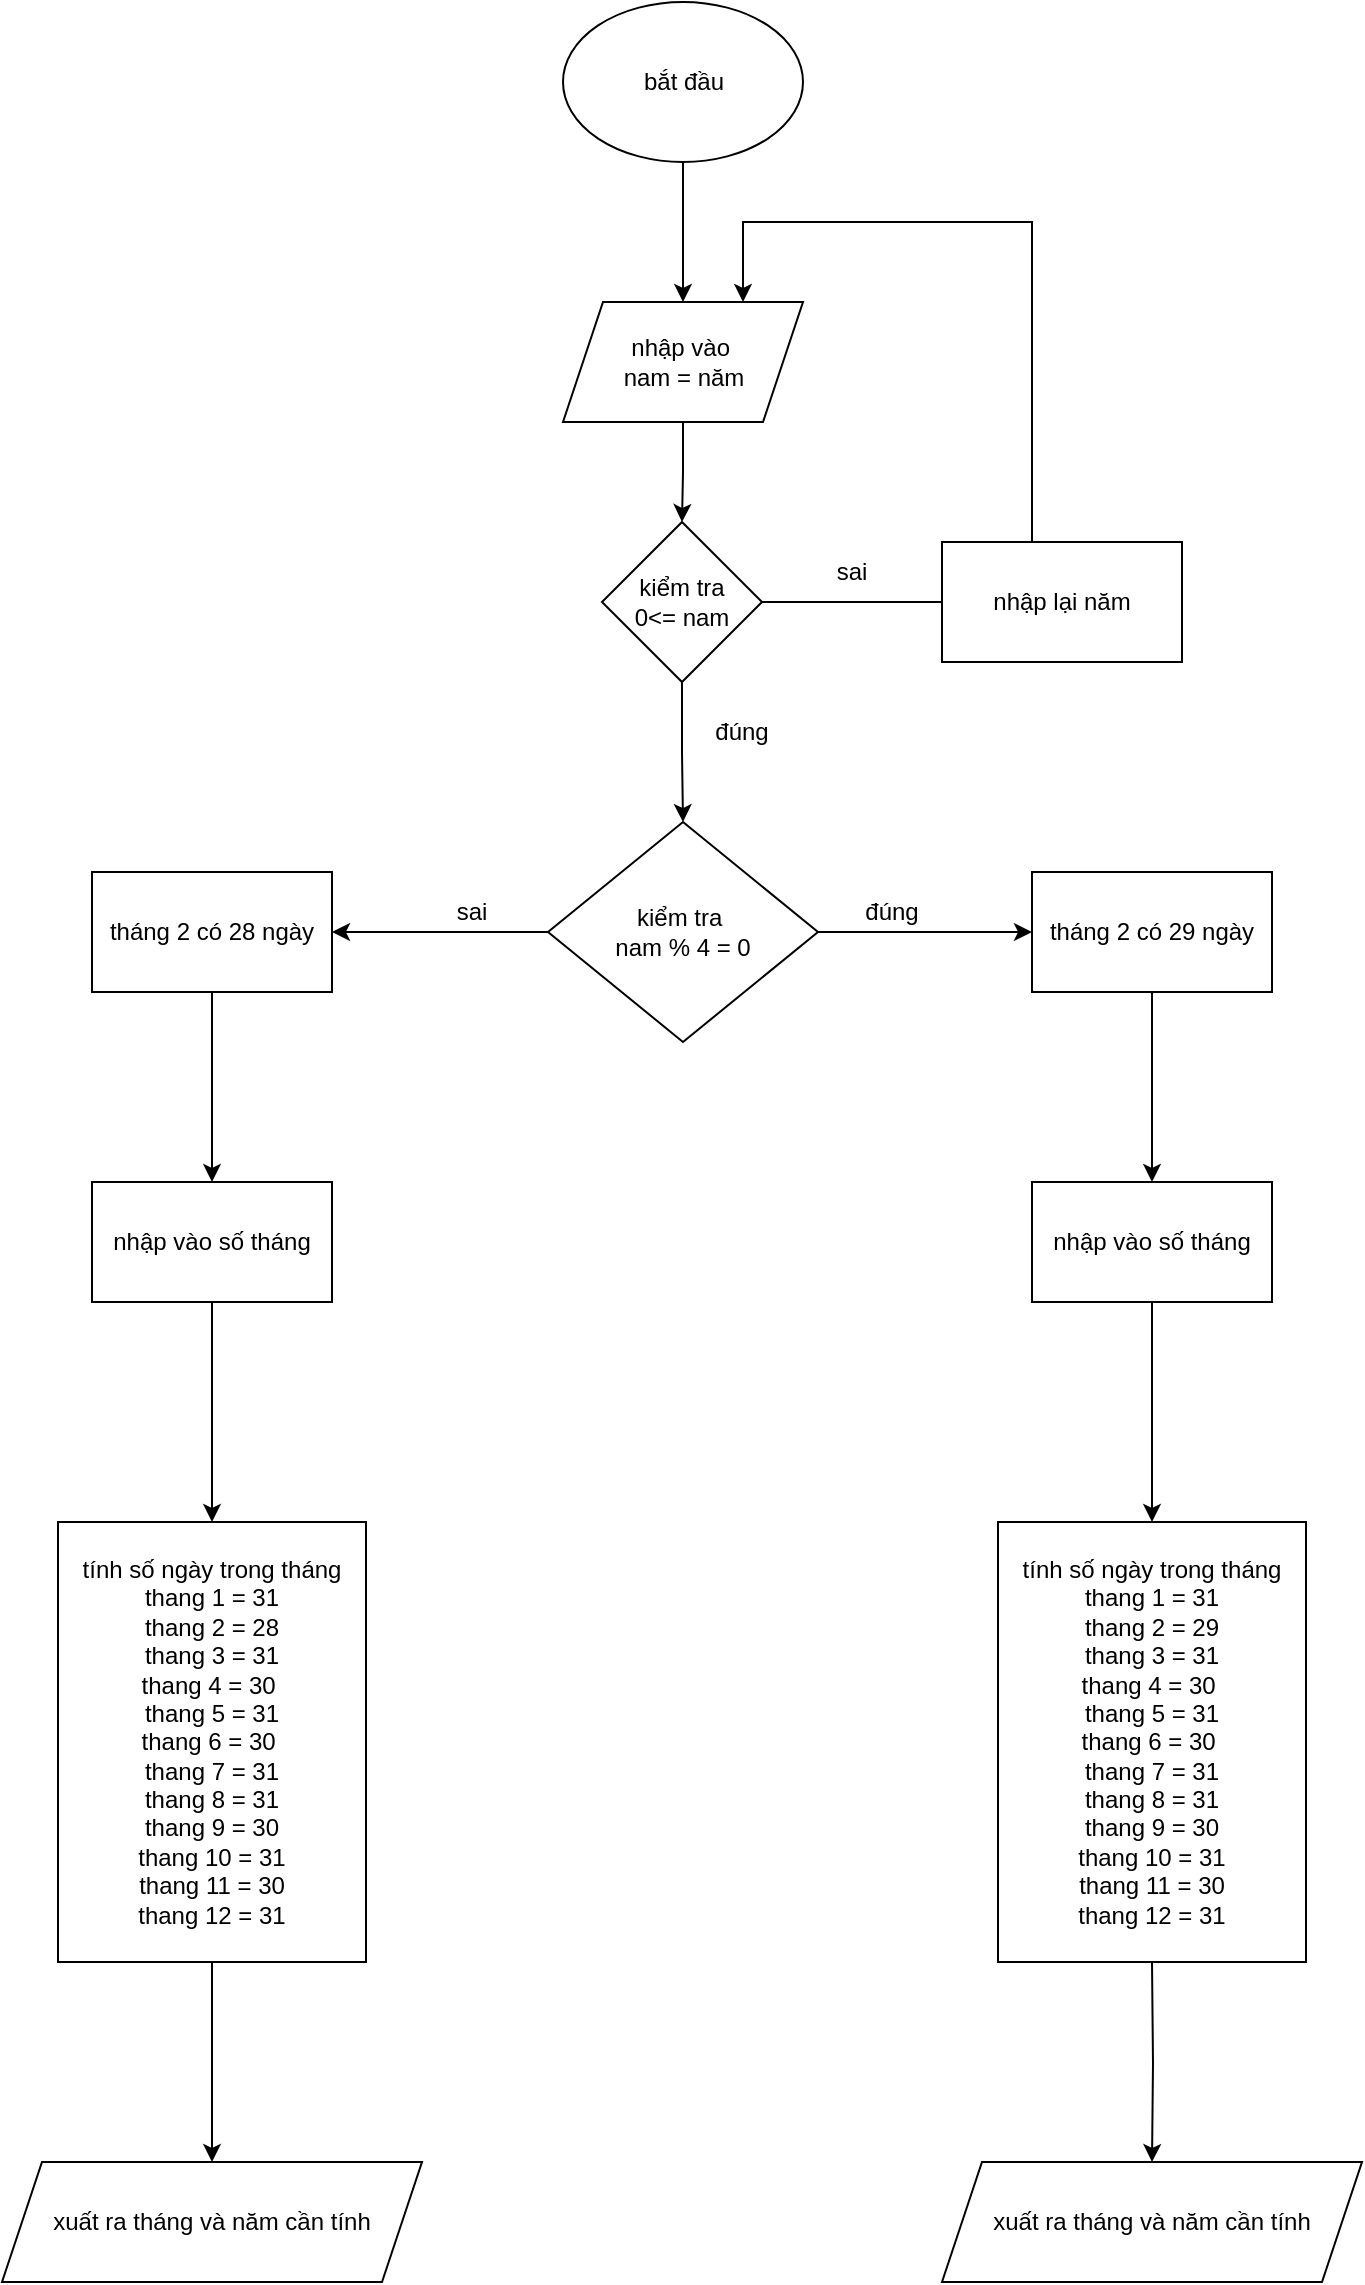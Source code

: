 <mxfile version="22.0.4" type="google">
  <diagram name="Page-1" id="HYVrEIYt-T85iGZboiKp">
    <mxGraphModel grid="1" page="1" gridSize="10" guides="1" tooltips="1" connect="1" arrows="1" fold="1" pageScale="1" pageWidth="850" pageHeight="1100" math="0" shadow="0">
      <root>
        <mxCell id="0" />
        <mxCell id="1" parent="0" />
        <mxCell id="fiSl2N6UgMdapChilT-T-3" style="edgeStyle=orthogonalEdgeStyle;rounded=0;orthogonalLoop=1;jettySize=auto;html=1;entryX=0.5;entryY=0;entryDx=0;entryDy=0;" edge="1" parent="1" source="fiSl2N6UgMdapChilT-T-1" target="fiSl2N6UgMdapChilT-T-2">
          <mxGeometry relative="1" as="geometry" />
        </mxCell>
        <mxCell id="fiSl2N6UgMdapChilT-T-1" value="bắt đầu" style="ellipse;whiteSpace=wrap;html=1;" vertex="1" parent="1">
          <mxGeometry x="365.5" y="-100" width="120" height="80" as="geometry" />
        </mxCell>
        <mxCell id="fiSl2N6UgMdapChilT-T-29" style="edgeStyle=orthogonalEdgeStyle;rounded=0;orthogonalLoop=1;jettySize=auto;html=1;entryX=0.5;entryY=0;entryDx=0;entryDy=0;" edge="1" parent="1" source="fiSl2N6UgMdapChilT-T-2" target="fiSl2N6UgMdapChilT-T-28">
          <mxGeometry relative="1" as="geometry" />
        </mxCell>
        <mxCell id="fiSl2N6UgMdapChilT-T-2" value="nhập vào&amp;nbsp;&lt;br&gt;nam = năm" style="shape=parallelogram;perimeter=parallelogramPerimeter;whiteSpace=wrap;html=1;fixedSize=1;" vertex="1" parent="1">
          <mxGeometry x="365.5" y="50" width="120" height="60" as="geometry" />
        </mxCell>
        <mxCell id="fiSl2N6UgMdapChilT-T-7" style="edgeStyle=orthogonalEdgeStyle;rounded=0;orthogonalLoop=1;jettySize=auto;html=1;entryX=1;entryY=0.5;entryDx=0;entryDy=0;" edge="1" parent="1" source="fiSl2N6UgMdapChilT-T-4" target="fiSl2N6UgMdapChilT-T-6">
          <mxGeometry relative="1" as="geometry" />
        </mxCell>
        <mxCell id="fiSl2N6UgMdapChilT-T-9" style="edgeStyle=orthogonalEdgeStyle;rounded=0;orthogonalLoop=1;jettySize=auto;html=1;entryX=0;entryY=0.5;entryDx=0;entryDy=0;" edge="1" parent="1" source="fiSl2N6UgMdapChilT-T-4" target="fiSl2N6UgMdapChilT-T-8">
          <mxGeometry relative="1" as="geometry" />
        </mxCell>
        <mxCell id="fiSl2N6UgMdapChilT-T-4" value="kiểm tra&amp;nbsp;&lt;br&gt;nam % 4 = 0" style="rhombus;whiteSpace=wrap;html=1;" vertex="1" parent="1">
          <mxGeometry x="358" y="310" width="135" height="110" as="geometry" />
        </mxCell>
        <mxCell id="fiSl2N6UgMdapChilT-T-6" value="tháng 2 có 28 ngày" style="rounded=0;whiteSpace=wrap;html=1;" vertex="1" parent="1">
          <mxGeometry x="130" y="335" width="120" height="60" as="geometry" />
        </mxCell>
        <mxCell id="fiSl2N6UgMdapChilT-T-8" value="tháng 2 có 29 ngày" style="rounded=0;whiteSpace=wrap;html=1;" vertex="1" parent="1">
          <mxGeometry x="600" y="335" width="120" height="60" as="geometry" />
        </mxCell>
        <mxCell id="fiSl2N6UgMdapChilT-T-10" value="sai" style="text;html=1;strokeColor=none;fillColor=none;align=center;verticalAlign=middle;whiteSpace=wrap;rounded=0;" vertex="1" parent="1">
          <mxGeometry x="290" y="340" width="60" height="30" as="geometry" />
        </mxCell>
        <mxCell id="fiSl2N6UgMdapChilT-T-11" value="đúng" style="text;html=1;strokeColor=none;fillColor=none;align=center;verticalAlign=middle;whiteSpace=wrap;rounded=0;" vertex="1" parent="1">
          <mxGeometry x="500" y="340" width="60" height="30" as="geometry" />
        </mxCell>
        <mxCell id="fiSl2N6UgMdapChilT-T-18" style="edgeStyle=orthogonalEdgeStyle;rounded=0;orthogonalLoop=1;jettySize=auto;html=1;entryX=0.5;entryY=0;entryDx=0;entryDy=0;" edge="1" parent="1" source="fiSl2N6UgMdapChilT-T-14" target="fiSl2N6UgMdapChilT-T-19">
          <mxGeometry relative="1" as="geometry">
            <mxPoint x="426" y="620" as="targetPoint" />
          </mxGeometry>
        </mxCell>
        <mxCell id="fiSl2N6UgMdapChilT-T-14" value="nhập vào số tháng" style="rounded=0;whiteSpace=wrap;html=1;" vertex="1" parent="1">
          <mxGeometry x="130" y="490" width="120" height="60" as="geometry" />
        </mxCell>
        <mxCell id="fiSl2N6UgMdapChilT-T-16" value="" style="endArrow=classic;html=1;rounded=0;entryX=0.5;entryY=0;entryDx=0;entryDy=0;exitX=0.5;exitY=1;exitDx=0;exitDy=0;" edge="1" parent="1" source="fiSl2N6UgMdapChilT-T-6" target="fiSl2N6UgMdapChilT-T-14">
          <mxGeometry width="50" height="50" relative="1" as="geometry">
            <mxPoint x="380" y="500" as="sourcePoint" />
            <mxPoint x="430" y="450" as="targetPoint" />
          </mxGeometry>
        </mxCell>
        <mxCell id="fiSl2N6UgMdapChilT-T-24" style="edgeStyle=orthogonalEdgeStyle;rounded=0;orthogonalLoop=1;jettySize=auto;html=1;entryX=0.5;entryY=0;entryDx=0;entryDy=0;" edge="1" parent="1" source="fiSl2N6UgMdapChilT-T-19" target="fiSl2N6UgMdapChilT-T-25">
          <mxGeometry relative="1" as="geometry">
            <mxPoint x="190" y="960" as="targetPoint" />
          </mxGeometry>
        </mxCell>
        <mxCell id="fiSl2N6UgMdapChilT-T-19" value="tính số ngày trong tháng&lt;br&gt;thang 1 = 31&lt;br&gt;thang 2 = 28&lt;br&gt;thang 3 = 31&lt;br&gt;thang 4 = 30&amp;nbsp;&lt;br&gt;thang 5 = 31&lt;br&gt;thang 6 = 30&amp;nbsp;&lt;br&gt;thang 7 = 31&lt;br&gt;thang 8 = 31&lt;br&gt;thang 9 = 30&lt;br&gt;thang 10 = 31&lt;br&gt;thang 11 = 30&lt;br&gt;thang 12 = 31" style="rounded=0;whiteSpace=wrap;html=1;" vertex="1" parent="1">
          <mxGeometry x="113" y="660" width="154" height="220" as="geometry" />
        </mxCell>
        <mxCell id="fiSl2N6UgMdapChilT-T-20" style="edgeStyle=orthogonalEdgeStyle;rounded=0;orthogonalLoop=1;jettySize=auto;html=1;entryX=0.5;entryY=0;entryDx=0;entryDy=0;" edge="1" parent="1" source="fiSl2N6UgMdapChilT-T-21" target="fiSl2N6UgMdapChilT-T-22">
          <mxGeometry relative="1" as="geometry">
            <mxPoint x="896" y="620" as="targetPoint" />
          </mxGeometry>
        </mxCell>
        <mxCell id="fiSl2N6UgMdapChilT-T-21" value="nhập vào số tháng" style="rounded=0;whiteSpace=wrap;html=1;" vertex="1" parent="1">
          <mxGeometry x="600" y="490" width="120" height="60" as="geometry" />
        </mxCell>
        <mxCell id="fiSl2N6UgMdapChilT-T-22" value="tính số ngày trong tháng&lt;br&gt;thang 1 = 31&lt;br&gt;thang 2 = 29&lt;br&gt;thang 3 = 31&lt;br&gt;thang 4 = 30&amp;nbsp;&lt;br&gt;thang 5 = 31&lt;br&gt;thang 6 = 30&amp;nbsp;&lt;br&gt;thang 7 = 31&lt;br&gt;thang 8 = 31&lt;br&gt;thang 9 = 30&lt;br&gt;thang 10 = 31&lt;br&gt;thang 11 = 30&lt;br&gt;thang 12 = 31" style="rounded=0;whiteSpace=wrap;html=1;" vertex="1" parent="1">
          <mxGeometry x="583" y="660" width="154" height="220" as="geometry" />
        </mxCell>
        <mxCell id="fiSl2N6UgMdapChilT-T-23" value="" style="endArrow=classic;html=1;rounded=0;entryX=0.5;entryY=0;entryDx=0;entryDy=0;exitX=0.5;exitY=1;exitDx=0;exitDy=0;" edge="1" parent="1" target="fiSl2N6UgMdapChilT-T-21">
          <mxGeometry width="50" height="50" relative="1" as="geometry">
            <mxPoint x="660" y="395" as="sourcePoint" />
            <mxPoint x="900" y="450" as="targetPoint" />
          </mxGeometry>
        </mxCell>
        <mxCell id="fiSl2N6UgMdapChilT-T-25" value="xuất ra tháng và năm cần tính" style="shape=parallelogram;perimeter=parallelogramPerimeter;whiteSpace=wrap;html=1;fixedSize=1;" vertex="1" parent="1">
          <mxGeometry x="85" y="980" width="210" height="60" as="geometry" />
        </mxCell>
        <mxCell id="fiSl2N6UgMdapChilT-T-26" value="xuất ra tháng và năm cần tính" style="shape=parallelogram;perimeter=parallelogramPerimeter;whiteSpace=wrap;html=1;fixedSize=1;" vertex="1" parent="1">
          <mxGeometry x="555" y="980" width="210" height="60" as="geometry" />
        </mxCell>
        <mxCell id="fiSl2N6UgMdapChilT-T-27" style="edgeStyle=orthogonalEdgeStyle;rounded=0;orthogonalLoop=1;jettySize=auto;html=1;entryX=0.5;entryY=0;entryDx=0;entryDy=0;" edge="1" parent="1" target="fiSl2N6UgMdapChilT-T-26">
          <mxGeometry relative="1" as="geometry">
            <mxPoint x="660" y="960" as="targetPoint" />
            <mxPoint x="660" y="880" as="sourcePoint" />
          </mxGeometry>
        </mxCell>
        <mxCell id="fiSl2N6UgMdapChilT-T-30" style="edgeStyle=orthogonalEdgeStyle;rounded=0;orthogonalLoop=1;jettySize=auto;html=1;entryX=0.5;entryY=0;entryDx=0;entryDy=0;" edge="1" parent="1" source="fiSl2N6UgMdapChilT-T-28" target="fiSl2N6UgMdapChilT-T-4">
          <mxGeometry relative="1" as="geometry" />
        </mxCell>
        <mxCell id="fiSl2N6UgMdapChilT-T-32" style="edgeStyle=orthogonalEdgeStyle;rounded=0;orthogonalLoop=1;jettySize=auto;html=1;entryX=0.75;entryY=0;entryDx=0;entryDy=0;" edge="1" parent="1" source="fiSl2N6UgMdapChilT-T-28" target="fiSl2N6UgMdapChilT-T-2">
          <mxGeometry relative="1" as="geometry">
            <mxPoint x="460" y="10" as="targetPoint" />
            <Array as="points">
              <mxPoint x="600" y="200" />
              <mxPoint x="600" y="10" />
              <mxPoint x="456" y="10" />
            </Array>
          </mxGeometry>
        </mxCell>
        <mxCell id="fiSl2N6UgMdapChilT-T-28" value="kiểm tra&lt;br&gt;0&amp;lt;= nam" style="rhombus;whiteSpace=wrap;html=1;" vertex="1" parent="1">
          <mxGeometry x="385" y="160" width="80" height="80" as="geometry" />
        </mxCell>
        <mxCell id="fiSl2N6UgMdapChilT-T-31" value="đúng" style="text;html=1;strokeColor=none;fillColor=none;align=center;verticalAlign=middle;whiteSpace=wrap;rounded=0;" vertex="1" parent="1">
          <mxGeometry x="425" y="250" width="60" height="30" as="geometry" />
        </mxCell>
        <mxCell id="fiSl2N6UgMdapChilT-T-34" value="sai" style="text;html=1;strokeColor=none;fillColor=none;align=center;verticalAlign=middle;whiteSpace=wrap;rounded=0;" vertex="1" parent="1">
          <mxGeometry x="480" y="170" width="60" height="30" as="geometry" />
        </mxCell>
        <mxCell id="fiSl2N6UgMdapChilT-T-35" value="nhập lại năm" style="rounded=0;whiteSpace=wrap;html=1;" vertex="1" parent="1">
          <mxGeometry x="555" y="170" width="120" height="60" as="geometry" />
        </mxCell>
      </root>
    </mxGraphModel>
  </diagram>
</mxfile>
